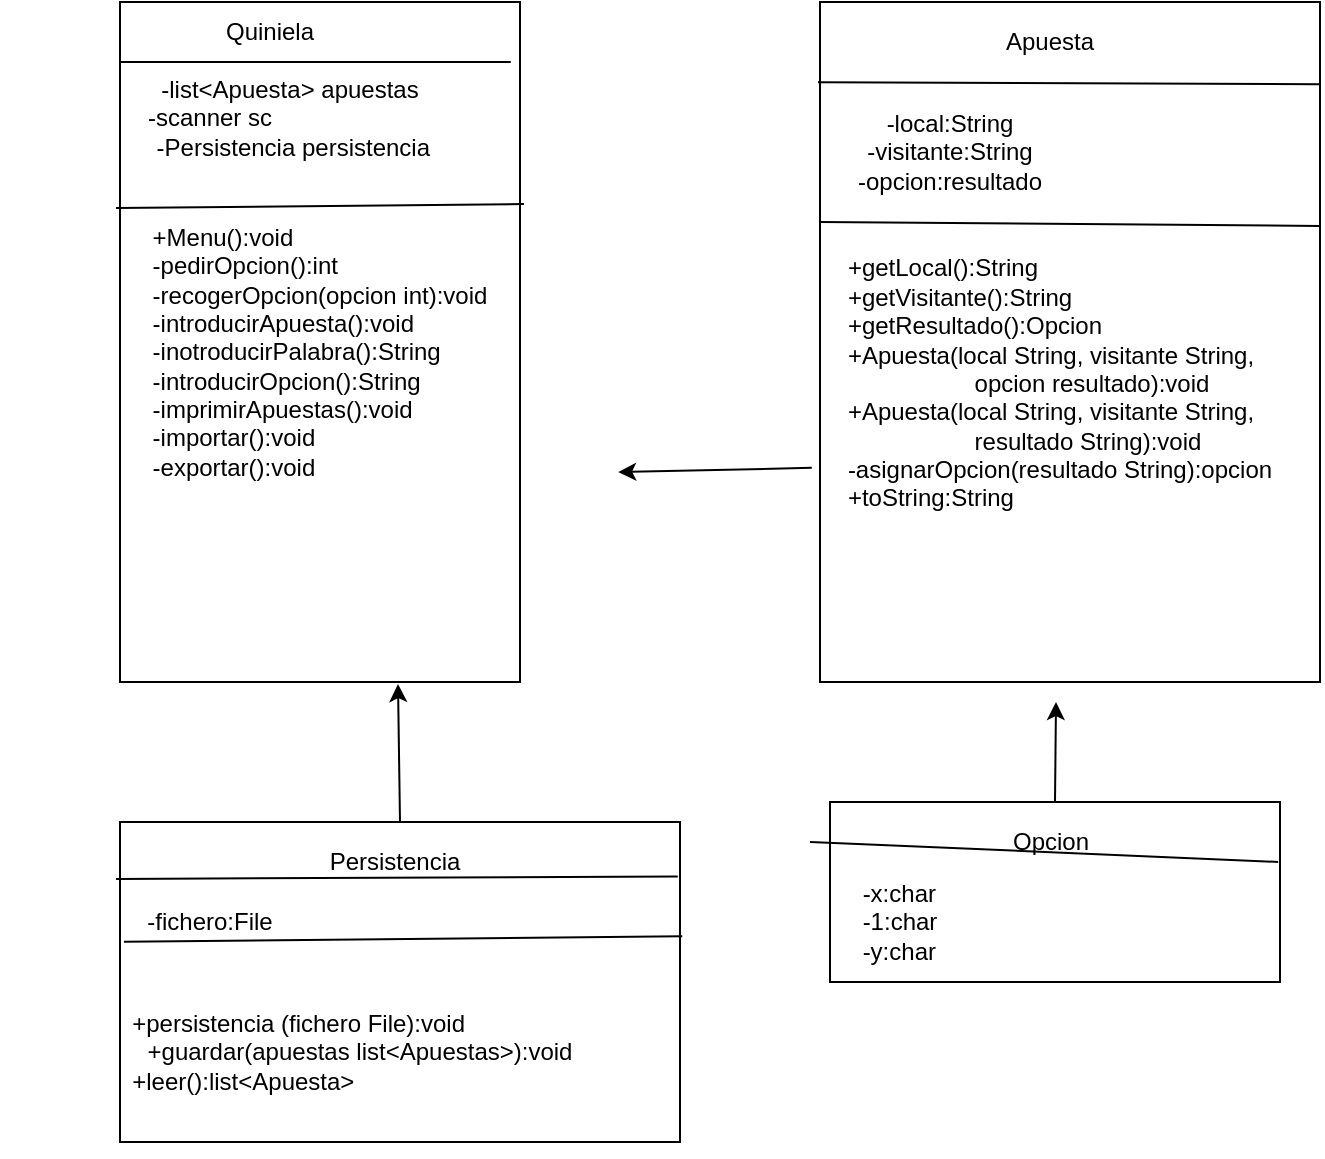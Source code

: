 <mxfile version="13.2.4" type="device"><diagram id="C5RBs43oDa-KdzZeNtuy" name="Page-1"><mxGraphModel dx="868" dy="479" grid="1" gridSize="10" guides="1" tooltips="1" connect="1" arrows="1" fold="1" page="1" pageScale="1" pageWidth="827" pageHeight="1169" math="0" shadow="0"><root><mxCell id="WIyWlLk6GJQsqaUBKTNV-0"/><mxCell id="WIyWlLk6GJQsqaUBKTNV-1" parent="WIyWlLk6GJQsqaUBKTNV-0"/><mxCell id="J-K9eA4XZPrgnkBpCtGP-0" value="" style="rounded=0;whiteSpace=wrap;html=1;" vertex="1" parent="WIyWlLk6GJQsqaUBKTNV-1"><mxGeometry x="130" y="80" width="200" height="340" as="geometry"/></mxCell><mxCell id="J-K9eA4XZPrgnkBpCtGP-1" value="Quiniela" style="text;html=1;strokeColor=none;fillColor=none;align=center;verticalAlign=middle;whiteSpace=wrap;rounded=0;" vertex="1" parent="WIyWlLk6GJQsqaUBKTNV-1"><mxGeometry x="130" y="80" width="150" height="30" as="geometry"/></mxCell><mxCell id="J-K9eA4XZPrgnkBpCtGP-2" value="" style="endArrow=none;html=1;" edge="1" parent="WIyWlLk6GJQsqaUBKTNV-1"><mxGeometry width="50" height="50" relative="1" as="geometry"><mxPoint x="130" y="110" as="sourcePoint"/><mxPoint x="280" y="110" as="targetPoint"/><Array as="points"><mxPoint x="280" y="110"/><mxPoint x="330" y="110"/></Array></mxGeometry></mxCell><mxCell id="J-K9eA4XZPrgnkBpCtGP-3" value="" style="endArrow=none;html=1;" edge="1" parent="WIyWlLk6GJQsqaUBKTNV-1"><mxGeometry width="50" height="50" relative="1" as="geometry"><mxPoint x="128" y="183" as="sourcePoint"/><mxPoint x="332" y="181" as="targetPoint"/><Array as="points"/></mxGeometry></mxCell><mxCell id="J-K9eA4XZPrgnkBpCtGP-4" value="&lt;div&gt;-list&amp;lt;Apuesta&amp;gt; apuestas&lt;/div&gt;&lt;div&gt;-scanner sc&amp;nbsp;&amp;nbsp;&amp;nbsp;&amp;nbsp;&amp;nbsp;&amp;nbsp;&amp;nbsp;&amp;nbsp;&amp;nbsp;&amp;nbsp;&amp;nbsp;&amp;nbsp;&amp;nbsp;&amp;nbsp;&amp;nbsp;&amp;nbsp;&amp;nbsp;&amp;nbsp;&amp;nbsp;&amp;nbsp;&amp;nbsp;&amp;nbsp;&amp;nbsp;&amp;nbsp; &lt;br&gt;&lt;/div&gt;&lt;div&gt;&amp;nbsp;-Persistencia persistencia&lt;br&gt;&lt;/div&gt;&lt;div&gt;&lt;br&gt;&lt;/div&gt;" style="text;html=1;strokeColor=none;fillColor=none;align=center;verticalAlign=middle;whiteSpace=wrap;rounded=0;" vertex="1" parent="WIyWlLk6GJQsqaUBKTNV-1"><mxGeometry x="140" y="110" width="150" height="70" as="geometry"/></mxCell><mxCell id="J-K9eA4XZPrgnkBpCtGP-5" value="&lt;div align=&quot;left&quot;&gt;&lt;blockquote&gt;&lt;div&gt;+Menu():void&lt;/div&gt;&lt;div&gt;-pedirOpcion():int&lt;/div&gt;&lt;div&gt;-recogerOpcion(opcion int):void&lt;/div&gt;&lt;div&gt;-introducirApuesta():void&lt;/div&gt;&lt;div&gt;-inotroducirPalabra():String&lt;/div&gt;&lt;div&gt;-introducirOpcion():String&lt;/div&gt;&lt;div&gt;-imprimirApuestas():void&lt;/div&gt;&lt;div&gt;-importar():void&lt;/div&gt;&lt;div&gt;-exportar():void&lt;br&gt;&lt;/div&gt;&lt;/blockquote&gt;&lt;/div&gt;" style="text;html=1;strokeColor=none;fillColor=none;align=center;verticalAlign=middle;whiteSpace=wrap;rounded=0;" vertex="1" parent="WIyWlLk6GJQsqaUBKTNV-1"><mxGeometry x="85" y="150" width="290" height="210" as="geometry"/></mxCell><mxCell id="J-K9eA4XZPrgnkBpCtGP-6" value="" style="rounded=0;whiteSpace=wrap;html=1;" vertex="1" parent="WIyWlLk6GJQsqaUBKTNV-1"><mxGeometry x="480" y="80" width="250" height="340" as="geometry"/></mxCell><mxCell id="J-K9eA4XZPrgnkBpCtGP-7" value="" style="endArrow=none;html=1;entryX=-0.004;entryY=0.118;entryDx=0;entryDy=0;exitX=1;exitY=0.121;exitDx=0;exitDy=0;entryPerimeter=0;exitPerimeter=0;" edge="1" parent="WIyWlLk6GJQsqaUBKTNV-1" source="J-K9eA4XZPrgnkBpCtGP-6" target="J-K9eA4XZPrgnkBpCtGP-6"><mxGeometry width="50" height="50" relative="1" as="geometry"><mxPoint x="390" y="300" as="sourcePoint"/><mxPoint x="440" y="250" as="targetPoint"/></mxGeometry></mxCell><mxCell id="J-K9eA4XZPrgnkBpCtGP-8" value="Apuesta" style="text;html=1;strokeColor=none;fillColor=none;align=center;verticalAlign=middle;whiteSpace=wrap;rounded=0;" vertex="1" parent="WIyWlLk6GJQsqaUBKTNV-1"><mxGeometry x="510" y="90" width="170" height="20" as="geometry"/></mxCell><mxCell id="J-K9eA4XZPrgnkBpCtGP-9" value="&lt;div&gt;-local:String&lt;/div&gt;&lt;div&gt;-visitante:String&lt;/div&gt;&lt;div align=&quot;left&quot;&gt;-opcion:resultado&lt;br&gt;&lt;/div&gt;" style="text;html=1;strokeColor=none;fillColor=none;align=center;verticalAlign=middle;whiteSpace=wrap;rounded=0;" vertex="1" parent="WIyWlLk6GJQsqaUBKTNV-1"><mxGeometry x="430" y="120" width="230" height="70" as="geometry"/></mxCell><mxCell id="J-K9eA4XZPrgnkBpCtGP-10" value="" style="endArrow=none;html=1;exitX=0.217;exitY=1;exitDx=0;exitDy=0;exitPerimeter=0;" edge="1" parent="WIyWlLk6GJQsqaUBKTNV-1" source="J-K9eA4XZPrgnkBpCtGP-9"><mxGeometry width="50" height="50" relative="1" as="geometry"><mxPoint x="390" y="300" as="sourcePoint"/><mxPoint x="730" y="192" as="targetPoint"/></mxGeometry></mxCell><mxCell id="J-K9eA4XZPrgnkBpCtGP-11" value="&lt;div align=&quot;left&quot;&gt;+getLocal():String&lt;/div&gt;&lt;div align=&quot;left&quot;&gt;+getVisitante():String&lt;/div&gt;&lt;div align=&quot;left&quot;&gt;+getResultado():Opcion&lt;/div&gt;&lt;div align=&quot;left&quot;&gt;+Apuesta(local String, visitante String,&amp;nbsp; &lt;br&gt;&lt;/div&gt;&lt;div align=&quot;left&quot;&gt;&amp;nbsp; &amp;nbsp; &amp;nbsp; &amp;nbsp; &amp;nbsp; &amp;nbsp;&amp;nbsp; &amp;nbsp;&amp;nbsp;&amp;nbsp;&amp;nbsp;&amp;nbsp; opcion resultado):void&lt;/div&gt;&lt;div align=&quot;left&quot;&gt;+Apuesta(local String, visitante String, &lt;br&gt;&lt;/div&gt;&lt;div align=&quot;left&quot;&gt;&amp;nbsp;&amp;nbsp;&amp;nbsp;&amp;nbsp;&amp;nbsp;&amp;nbsp;&amp;nbsp;&amp;nbsp;&amp;nbsp;&amp;nbsp;&amp;nbsp;&amp;nbsp;&amp;nbsp;&amp;nbsp;&amp;nbsp;&amp;nbsp;&amp;nbsp;&amp;nbsp; resultado String):void&lt;/div&gt;&lt;div align=&quot;left&quot;&gt;-asignarOpcion(resultado String):opcion&lt;/div&gt;&lt;div align=&quot;left&quot;&gt;+toString:String&lt;br&gt;&lt;/div&gt;&lt;div align=&quot;left&quot;&gt;&lt;br&gt;&lt;/div&gt;&lt;div align=&quot;left&quot;&gt;&lt;br&gt;&lt;/div&gt;" style="text;html=1;strokeColor=none;fillColor=none;align=center;verticalAlign=middle;whiteSpace=wrap;rounded=0;" vertex="1" parent="WIyWlLk6GJQsqaUBKTNV-1"><mxGeometry x="480" y="180" width="240" height="210" as="geometry"/></mxCell><mxCell id="J-K9eA4XZPrgnkBpCtGP-12" value="" style="rounded=0;whiteSpace=wrap;html=1;" vertex="1" parent="WIyWlLk6GJQsqaUBKTNV-1"><mxGeometry x="130" y="490" width="280" height="160" as="geometry"/></mxCell><mxCell id="J-K9eA4XZPrgnkBpCtGP-13" value="Persistencia" style="text;html=1;strokeColor=none;fillColor=none;align=center;verticalAlign=middle;whiteSpace=wrap;rounded=0;" vertex="1" parent="WIyWlLk6GJQsqaUBKTNV-1"><mxGeometry x="195" y="500" width="145" height="20" as="geometry"/></mxCell><mxCell id="J-K9eA4XZPrgnkBpCtGP-14" value="" style="endArrow=none;html=1;exitX=-0.007;exitY=0.178;exitDx=0;exitDy=0;exitPerimeter=0;entryX=0.996;entryY=0.17;entryDx=0;entryDy=0;entryPerimeter=0;" edge="1" parent="WIyWlLk6GJQsqaUBKTNV-1" source="J-K9eA4XZPrgnkBpCtGP-12" target="J-K9eA4XZPrgnkBpCtGP-12"><mxGeometry width="50" height="50" relative="1" as="geometry"><mxPoint x="390" y="700" as="sourcePoint"/><mxPoint x="440" y="650" as="targetPoint"/></mxGeometry></mxCell><mxCell id="J-K9eA4XZPrgnkBpCtGP-15" value="-fichero:File" style="text;html=1;strokeColor=none;fillColor=none;align=center;verticalAlign=middle;whiteSpace=wrap;rounded=0;" vertex="1" parent="WIyWlLk6GJQsqaUBKTNV-1"><mxGeometry x="70" y="530" width="210" height="20" as="geometry"/></mxCell><mxCell id="J-K9eA4XZPrgnkBpCtGP-16" value="" style="endArrow=none;html=1;exitX=0.007;exitY=0.374;exitDx=0;exitDy=0;exitPerimeter=0;entryX=1.004;entryY=0.357;entryDx=0;entryDy=0;entryPerimeter=0;" edge="1" parent="WIyWlLk6GJQsqaUBKTNV-1" source="J-K9eA4XZPrgnkBpCtGP-12" target="J-K9eA4XZPrgnkBpCtGP-12"><mxGeometry width="50" height="50" relative="1" as="geometry"><mxPoint x="390" y="700" as="sourcePoint"/><mxPoint x="460" y="610" as="targetPoint"/></mxGeometry></mxCell><mxCell id="J-K9eA4XZPrgnkBpCtGP-17" value="&lt;div align=&quot;left&quot;&gt;+persistencia (fichero File):void&amp;nbsp;&amp;nbsp;&amp;nbsp;&amp;nbsp;&amp;nbsp;&amp;nbsp;&amp;nbsp;&amp;nbsp;&amp;nbsp;&amp;nbsp;&amp;nbsp;&amp;nbsp;&amp;nbsp;&amp;nbsp;&amp;nbsp;&amp;nbsp; &lt;br&gt;&lt;/div&gt;&lt;div&gt;+guardar(apuestas list&amp;lt;Apuestas&amp;gt;):void&lt;/div&gt;&lt;div&gt;+leer():list&amp;lt;Apuesta&amp;gt;&amp;nbsp;&amp;nbsp;&amp;nbsp;&amp;nbsp;&amp;nbsp;&amp;nbsp;&amp;nbsp;&amp;nbsp;&amp;nbsp;&amp;nbsp;&amp;nbsp;&amp;nbsp;&amp;nbsp;&amp;nbsp;&amp;nbsp;&amp;nbsp;&amp;nbsp;&amp;nbsp;&amp;nbsp;&amp;nbsp;&amp;nbsp;&amp;nbsp;&amp;nbsp;&amp;nbsp;&amp;nbsp;&amp;nbsp;&amp;nbsp;&amp;nbsp;&amp;nbsp;&amp;nbsp;&amp;nbsp;&amp;nbsp;&amp;nbsp;&amp;nbsp;&amp;nbsp; &lt;br&gt;&lt;/div&gt;" style="text;html=1;strokeColor=none;fillColor=none;align=center;verticalAlign=middle;whiteSpace=wrap;rounded=0;" vertex="1" parent="WIyWlLk6GJQsqaUBKTNV-1"><mxGeometry x="100" y="552.5" width="300" height="105" as="geometry"/></mxCell><mxCell id="J-K9eA4XZPrgnkBpCtGP-18" value="" style="endArrow=classic;html=1;exitX=-0.017;exitY=0.633;exitDx=0;exitDy=0;exitPerimeter=0;entryX=1.014;entryY=0.786;entryDx=0;entryDy=0;entryPerimeter=0;" edge="1" parent="WIyWlLk6GJQsqaUBKTNV-1" source="J-K9eA4XZPrgnkBpCtGP-11" target="J-K9eA4XZPrgnkBpCtGP-5"><mxGeometry width="50" height="50" relative="1" as="geometry"><mxPoint x="390" y="580" as="sourcePoint"/><mxPoint x="440" y="530" as="targetPoint"/></mxGeometry></mxCell><mxCell id="J-K9eA4XZPrgnkBpCtGP-20" value="" style="endArrow=classic;html=1;exitX=0.5;exitY=0;exitDx=0;exitDy=0;entryX=0.695;entryY=1.003;entryDx=0;entryDy=0;entryPerimeter=0;" edge="1" parent="WIyWlLk6GJQsqaUBKTNV-1" source="J-K9eA4XZPrgnkBpCtGP-12" target="J-K9eA4XZPrgnkBpCtGP-0"><mxGeometry width="50" height="50" relative="1" as="geometry"><mxPoint x="390" y="490" as="sourcePoint"/><mxPoint x="440" y="440" as="targetPoint"/></mxGeometry></mxCell><mxCell id="J-K9eA4XZPrgnkBpCtGP-21" value="" style="rounded=0;whiteSpace=wrap;html=1;" vertex="1" parent="WIyWlLk6GJQsqaUBKTNV-1"><mxGeometry x="485" y="480" width="225" height="90" as="geometry"/></mxCell><mxCell id="J-K9eA4XZPrgnkBpCtGP-22" value="Opcion" style="text;html=1;strokeColor=none;fillColor=none;align=center;verticalAlign=middle;whiteSpace=wrap;rounded=0;" vertex="1" parent="WIyWlLk6GJQsqaUBKTNV-1"><mxGeometry x="557.5" y="490" width="75" height="20" as="geometry"/></mxCell><mxCell id="J-K9eA4XZPrgnkBpCtGP-23" value="" style="endArrow=none;html=1;entryX=0.996;entryY=0.333;entryDx=0;entryDy=0;entryPerimeter=0;exitX=0.25;exitY=0;exitDx=0;exitDy=0;" edge="1" parent="WIyWlLk6GJQsqaUBKTNV-1" source="J-K9eA4XZPrgnkBpCtGP-24" target="J-K9eA4XZPrgnkBpCtGP-21"><mxGeometry width="50" height="50" relative="1" as="geometry"><mxPoint x="480" y="510" as="sourcePoint"/><mxPoint x="440" y="440" as="targetPoint"/></mxGeometry></mxCell><mxCell id="J-K9eA4XZPrgnkBpCtGP-24" value="&lt;div align=&quot;left&quot;&gt;-x:char&lt;/div&gt;&lt;div align=&quot;left&quot;&gt;-1:char&lt;/div&gt;&lt;div align=&quot;left&quot;&gt;-y:char&lt;br&gt;&lt;/div&gt;" style="text;html=1;strokeColor=none;fillColor=none;align=center;verticalAlign=middle;whiteSpace=wrap;rounded=0;" vertex="1" parent="WIyWlLk6GJQsqaUBKTNV-1"><mxGeometry x="430" y="500" width="180" height="80" as="geometry"/></mxCell><mxCell id="J-K9eA4XZPrgnkBpCtGP-25" value="" style="endArrow=classic;html=1;exitX=0.5;exitY=0;exitDx=0;exitDy=0;" edge="1" parent="WIyWlLk6GJQsqaUBKTNV-1" source="J-K9eA4XZPrgnkBpCtGP-21"><mxGeometry width="50" height="50" relative="1" as="geometry"><mxPoint x="390" y="490" as="sourcePoint"/><mxPoint x="598" y="430" as="targetPoint"/></mxGeometry></mxCell></root></mxGraphModel></diagram></mxfile>
